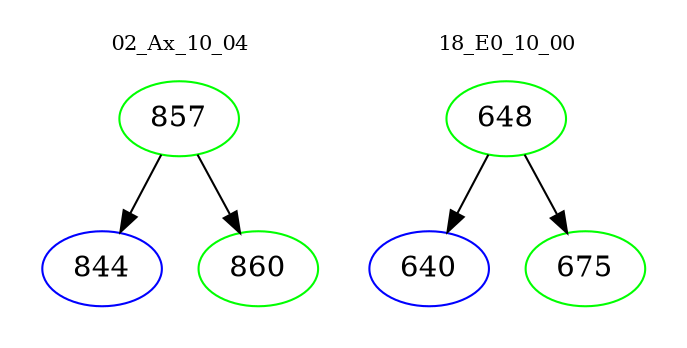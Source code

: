 digraph{
subgraph cluster_0 {
color = white
label = "02_Ax_10_04";
fontsize=10;
T0_857 [label="857", color="green"]
T0_857 -> T0_844 [color="black"]
T0_844 [label="844", color="blue"]
T0_857 -> T0_860 [color="black"]
T0_860 [label="860", color="green"]
}
subgraph cluster_1 {
color = white
label = "18_E0_10_00";
fontsize=10;
T1_648 [label="648", color="green"]
T1_648 -> T1_640 [color="black"]
T1_640 [label="640", color="blue"]
T1_648 -> T1_675 [color="black"]
T1_675 [label="675", color="green"]
}
}
